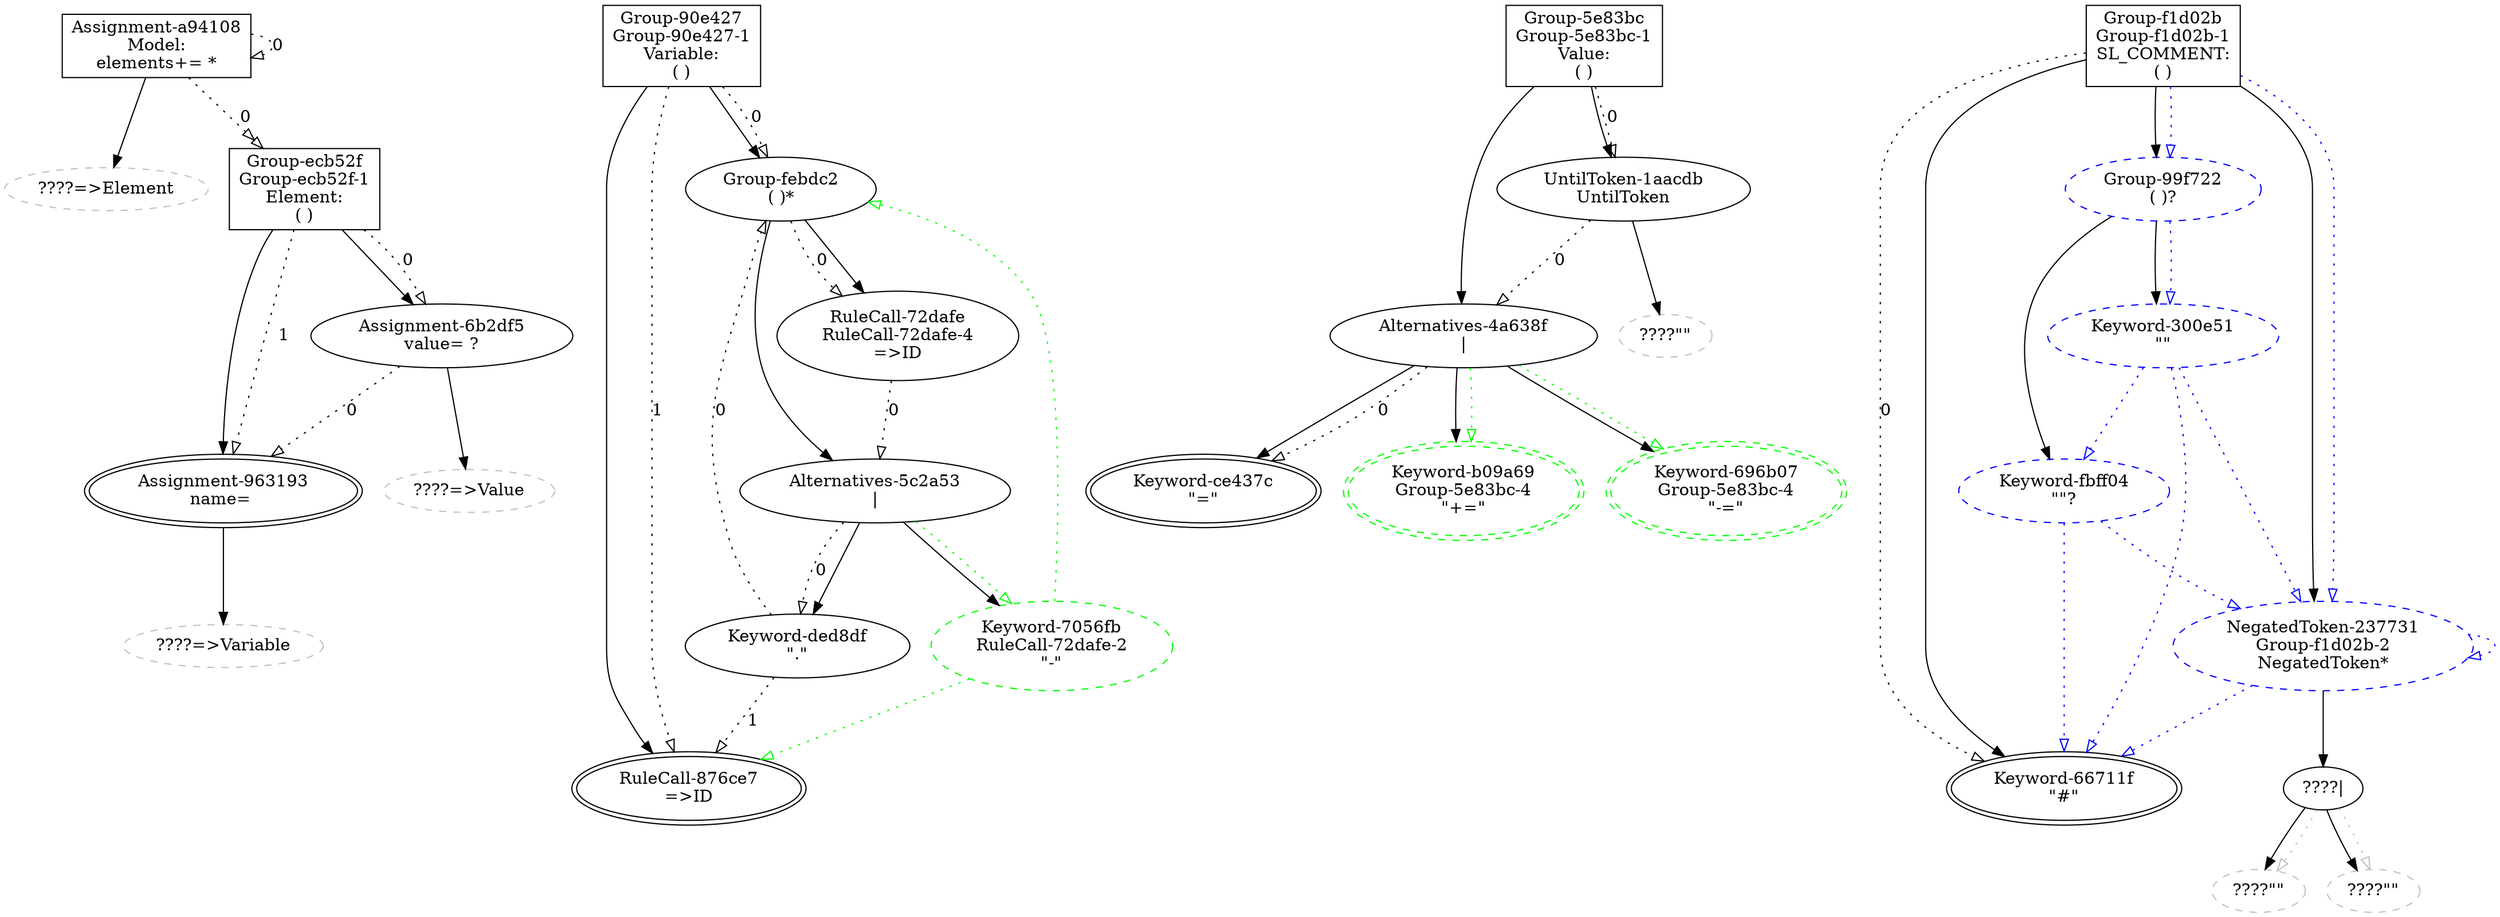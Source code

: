 ## This is a Graphviz .dot file (http://www.graphviz.org/)
## You can use the command 'dot -Tpdf this.dot > out.pdf' to render it.
digraph G {
assignment2488371 [shape=record,label="Assignment-a94108\nModel:\nelements+= *",peripheries=2];
rulecall13233083 [color=grey,label="????=>Element",style=dashed];
group3040352 [shape=record,label="Group-ecb52f\nGroup-ecb52f-1\nElement:\n( )"];
assignment12580195 [label="Assignment-963193\nname= ",peripheries=2];
rulecall8872067 [color=grey,label="????=>Variable",style=dashed];
assignment13713778 [label="Assignment-6b2df5\nvalue= ?"];
rulecall2083787 [color=grey,label="????=>Value",style=dashed];
group6626386 [shape=record,label="Group-90e427\nGroup-90e427-1\nVariable:\n( )"];
rulecall2515391 [label="RuleCall-876ce7\n=>ID",peripheries=2];
group14385603 [label="Group-febdc2\n( )*"];
alternatives2372583 [label="Alternatives-5c2a53\n\|"];
keyword13348707 [label="Keyword-ded8df\n\".\""];
keyword6787483 [color=green,label="Keyword-7056fb\nRuleCall-72dafe-2\n\"-\"",style=dashed];
rulecall8938795 [label="RuleCall-72dafe\nRuleCall-72dafe-4\n=>ID"];
group2134187 [shape=record,label="Group-5e83bc\nGroup-5e83bc-1\nValue:\n( )"];
alternatives16373878 [label="Alternatives-4a638f\n\|"];
keyword15886336 [label="Keyword-ce437c\n\"=\"",peripheries=2];
keyword9035427 [color=green,label="Keyword-b09a69\nGroup-5e83bc-4\n\"+=\"",peripheries=2,style=dashed];
keyword7856188 [color=green,label="Keyword-696b07\nGroup-5e83bc-4\n\"-=\"",peripheries=2,style=dashed];
untiltoken2263564 [label="UntilToken-1aacdb\nUntilToken"];
keyword9778978 [color=grey,label="????\"
\"",style=dashed];
group13039677 [shape=record,label="Group-f1d02b\nGroup-f1d02b-1\nSL_COMMENT:\n( )"];
keyword13872330 [label="Keyword-66711f\n\"#\"",peripheries=2];
negatedtoken16070800 [color=blue,label="NegatedToken-237731\nGroup-f1d02b-2\nNegatedToken*",style=dashed];
alternatives5549785 [label="????\|"];
keyword10697652 [color=grey,label="????\"
\"",style=dashed];
keyword10802409 [color=grey,label="????\"\"",style=dashed];
group9836175 [color=blue,label="Group-99f722\n( )?",style=dashed];
keyword10684447 [color=blue,label="Keyword-fbff04\n\"\"?",style=dashed];
keyword6972933 [color=blue,label="Keyword-300e51\n\"
\"",style=dashed];
assignment2488371->rulecall13233083 [];
assignment2488371->group3040352 [label=0,style=dotted,arrowhead=onormalonormal];
assignment2488371->assignment2488371 [arrowtail=odot,label=0,style=dotted,arrowhead=onormal];
assignment12580195->rulecall8872067 [];
group3040352->assignment12580195 [];
assignment13713778->rulecall2083787 [];
assignment13713778->assignment12580195 [label=0,style=dotted,arrowhead=onormal];
group3040352->assignment13713778 [];
group3040352->assignment13713778 [label=0,style=dotted,arrowhead=onormal];
group3040352->assignment12580195 [label=1,style=dotted,arrowhead=onormal];
group6626386->rulecall2515391 [];
keyword13348707->group14385603 [label=0,style=dotted,arrowhead=onormal];
keyword13348707->rulecall2515391 [label=1,style=dotted,arrowhead=onormal];
alternatives2372583->keyword13348707 [];
keyword6787483->group14385603 [color=green,style=dotted,arrowhead=onormal];
keyword6787483->rulecall2515391 [color=green,style=dotted,arrowhead=onormal];
alternatives2372583->keyword6787483 [];
alternatives2372583->keyword13348707 [label=0,style=dotted,arrowhead=onormal];
alternatives2372583->keyword6787483 [color=green,style=dotted,arrowhead=onormal];
group14385603->alternatives2372583 [];
rulecall8938795->alternatives2372583 [label=0,style=dotted,arrowhead=onormal];
group14385603->rulecall8938795 [];
group14385603->rulecall8938795 [label=0,style=dotted,arrowhead=onormal];
group6626386->group14385603 [];
group6626386->group14385603 [label=0,style=dotted,arrowhead=onormal];
group6626386->rulecall2515391 [label=1,style=dotted,arrowhead=onormal];
alternatives16373878->keyword15886336 [];
alternatives16373878->keyword9035427 [];
alternatives16373878->keyword7856188 [];
alternatives16373878->keyword15886336 [label=0,style=dotted,arrowhead=onormal];
alternatives16373878->keyword9035427 [color=green,style=dotted,arrowhead=onormal];
alternatives16373878->keyword7856188 [color=green,style=dotted,arrowhead=onormal];
group2134187->alternatives16373878 [];
untiltoken2263564->keyword9778978 [];
untiltoken2263564->alternatives16373878 [label=0,style=dotted,arrowhead=onormal];
group2134187->untiltoken2263564 [];
group2134187->untiltoken2263564 [label=0,style=dotted,arrowhead=onormal];
group13039677->keyword13872330 [];
alternatives5549785->keyword10697652 [];
alternatives5549785->keyword10802409 [];
alternatives5549785->keyword10697652 [color=grey,style=dotted,arrowhead=onormal];
alternatives5549785->keyword10802409 [color=grey,style=dotted,arrowhead=onormal];
negatedtoken16070800->alternatives5549785 [];
negatedtoken16070800->negatedtoken16070800 [color=blue,style=dotted,arrowhead=onormal];
negatedtoken16070800->keyword13872330 [color=blue,style=dotted,arrowhead=onormal];
group13039677->negatedtoken16070800 [];
keyword10684447->negatedtoken16070800 [color=blue,style=dotted,arrowhead=onormal];
keyword10684447->keyword13872330 [color=blue,style=dotted,arrowhead=onormal];
group9836175->keyword10684447 [];
keyword6972933->keyword10684447 [color=blue,style=dotted,arrowhead=onormal];
keyword6972933->negatedtoken16070800 [color=blue,style=dotted,arrowhead=onormal];
keyword6972933->keyword13872330 [color=blue,style=dotted,arrowhead=onormal];
group9836175->keyword6972933 [];
group9836175->keyword6972933 [color=blue,style=dotted,arrowhead=onormal];
group13039677->group9836175 [];
group13039677->group9836175 [color=blue,style=dotted,arrowhead=onormal];
group13039677->negatedtoken16070800 [color=blue,style=dotted,arrowhead=onormal];
group13039677->keyword13872330 [label=0,style=dotted,arrowhead=onormal];
}

